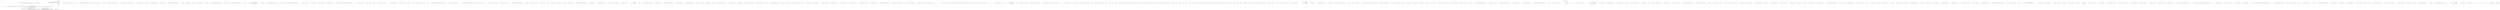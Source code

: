digraph  {
m1_0 [cluster="CommandLine.Core.InstanceChooser.Choose(System.Collections.Generic.IEnumerable<System.Type>, System.Collections.Generic.IEnumerable<string>, System.StringComparer, System.Globalization.CultureInfo)", file="InstanceChooser.cs", label="Entry CommandLine.Core.InstanceChooser.Choose(System.Collections.Generic.IEnumerable<System.Type>, System.Collections.Generic.IEnumerable<string>, System.StringComparer, System.Globalization.CultureInfo)", span="14-14"];
m1_1 [cluster="CommandLine.Core.InstanceChooser.Choose(System.Collections.Generic.IEnumerable<System.Type>, System.Collections.Generic.IEnumerable<string>, System.StringComparer, System.Globalization.CultureInfo)", file="InstanceChooser.cs", label="return Choose(\r\n                (args, optionSpecs) =>\r\n                    {\r\n                        var tokens = Tokenizer.Tokenize(args, name => NameLookup.Contains(name, optionSpecs, nameComparer));\r\n                        var explodedTokens = Tokenizer.ExplodeOptionList(tokens, name => NameLookup.HavingSeparator(name, optionSpecs, nameComparer));\r\n                        return explodedTokens;\r\n                    },\r\n                types,\r\n                arguments,\r\n                nameComparer,\r\n                parsingCulture);", span="20-30"];
m1_2 [cluster="CommandLine.Core.InstanceChooser.Choose(System.Collections.Generic.IEnumerable<System.Type>, System.Collections.Generic.IEnumerable<string>, System.StringComparer, System.Globalization.CultureInfo)", file="InstanceChooser.cs", label="Exit CommandLine.Core.InstanceChooser.Choose(System.Collections.Generic.IEnumerable<System.Type>, System.Collections.Generic.IEnumerable<string>, System.StringComparer, System.Globalization.CultureInfo)", span="14-14"];
m1_4 [cluster="lambda expression", file="InstanceChooser.cs", label="Entry lambda expression", span="21-26"];
m1_3 [cluster="CommandLine.Core.InstanceChooser.Choose(System.Func<System.Collections.Generic.IEnumerable<string>, System.Collections.Generic.IEnumerable<CommandLine.Core.OptionSpecification>, RailwaySharp.ErrorHandling.Result<System.Collections.Generic.IEnumerable<CommandLine.Core.Token>, CommandLine.Error>>, System.Collections.Generic.IEnumerable<System.Type>, System.Collections.Generic.IEnumerable<string>, System.StringComparer, System.Globalization.CultureInfo)", file="InstanceChooser.cs", label="Entry CommandLine.Core.InstanceChooser.Choose(System.Func<System.Collections.Generic.IEnumerable<string>, System.Collections.Generic.IEnumerable<CommandLine.Core.OptionSpecification>, RailwaySharp.ErrorHandling.Result<System.Collections.Generic.IEnumerable<CommandLine.Core.Token>, CommandLine.Error>>, System.Collections.Generic.IEnumerable<System.Type>, System.Collections.Generic.IEnumerable<string>, System.StringComparer, System.Globalization.CultureInfo)", span="33-33"];
m1_5 [cluster="lambda expression", file="InstanceChooser.cs", label="var tokens = Tokenizer.Tokenize(args, name => NameLookup.Contains(name, optionSpecs, nameComparer))", span="23-23"];
m1_6 [cluster="lambda expression", file="InstanceChooser.cs", label="var explodedTokens = Tokenizer.ExplodeOptionList(tokens, name => NameLookup.HavingSeparator(name, optionSpecs, nameComparer))", span="24-24"];
m1_66 [cluster="CommandLine.Tests.Unit.ParserTests.Parse_options_with_double_dash()", file="InstanceChooser.cs", label="Exit CommandLine.Tests.Unit.ParserTests.Parse_options_with_double_dash()", span="112-112"];
m1_8 [cluster="lambda expression", file="InstanceChooser.cs", label="Exit lambda expression", span="21-26"];
m1_28 [cluster="CommandLine.Tests.Unit.ParserTests.When_HelpWriter_is_set_help_screen_is_generated_in_verbs_scenario_using_generic_overload()", file="InstanceChooser.cs", label="Entry CommandLine.Tests.Unit.ParserTests.When_HelpWriter_is_set_help_screen_is_generated_in_verbs_scenario_using_generic_overload()", span="48-48"];
m1_77 [cluster="CommandLine.Tests.Unit.ParserTests.Parse_options_with_double_dash_in_verbs_scenario()", file="InstanceChooser.cs", label="Exit CommandLine.Tests.Unit.ParserTests.Parse_options_with_double_dash_in_verbs_scenario()", span="135-135"];
m1_78 [cluster="CommandLine.Tests.Fakes.Add_Verb.Add_Verb()", file="InstanceChooser.cs", label="Entry CommandLine.Tests.Fakes.Add_Verb.Add_Verb()", span="7-7"];
m1_147 [cluster="CommandLine.Tests.Unit.ParserTests.Explicit_help_request_with_immutable_instance_generates_help_screen()", file="InstanceChooser.cs", label="Entry CommandLine.Tests.Unit.ParserTests.Explicit_help_request_with_immutable_instance_generates_help_screen()", span="281-281"];
m1_148 [cluster="CommandLine.Tests.Unit.ParserTests.Explicit_help_request_with_immutable_instance_generates_help_screen()", file="InstanceChooser.cs", label="var help = new StringWriter()", span="284-284"];
m1_149 [cluster="CommandLine.Tests.Unit.ParserTests.Explicit_help_request_with_immutable_instance_generates_help_screen()", file="InstanceChooser.cs", label="var sut = new Parser(config => config.HelpWriter = help)", span="285-285"];
m1_151 [cluster="CommandLine.Tests.Unit.ParserTests.Explicit_help_request_with_immutable_instance_generates_help_screen()", file="InstanceChooser.cs", label="var result = help.ToString()", span="289-289"];
m1_150 [cluster="CommandLine.Tests.Unit.ParserTests.Explicit_help_request_with_immutable_instance_generates_help_screen()", file="InstanceChooser.cs", label="sut.ParseArguments<Immutable_Simple_Options>(new[] { ''--help'' })", span="288-288"];
m1_152 [cluster="CommandLine.Tests.Unit.ParserTests.Explicit_help_request_with_immutable_instance_generates_help_screen()", file="InstanceChooser.cs", label="result.Length.Should().BeGreaterThan(0)", span="292-292"];
m1_153 [cluster="CommandLine.Tests.Unit.ParserTests.Explicit_help_request_with_immutable_instance_generates_help_screen()", file="InstanceChooser.cs", label="Exit CommandLine.Tests.Unit.ParserTests.Explicit_help_request_with_immutable_instance_generates_help_screen()", span="281-281"];
m1_46 [cluster="CommandLine.Parser.Parser()", file="InstanceChooser.cs", label="Entry CommandLine.Parser.Parser()", span="26-26"];
m1_26 [cluster="lambda expression", file="InstanceChooser.cs", label="with.HelpWriter = writer", span="36-36"];
m1_60 [cluster="lambda expression", file="InstanceChooser.cs", label="Exit lambda expression", span="73-73"];
m1_108 [cluster="CommandLine.Tests.Unit.ParserTests.Parse_repeated_options_with_default_parser_in_verbs_scenario()", file="InstanceChooser.cs", label="Entry CommandLine.Tests.Unit.ParserTests.Parse_repeated_options_with_default_parser_in_verbs_scenario()", span="207-207"];
m1_109 [cluster="CommandLine.Tests.Unit.ParserTests.Parse_repeated_options_with_default_parser_in_verbs_scenario()", file="InstanceChooser.cs", label="var sut = Parser.Default", span="210-210"];
m1_110 [cluster="CommandLine.Tests.Unit.ParserTests.Parse_repeated_options_with_default_parser_in_verbs_scenario()", file="InstanceChooser.cs", label="var result = sut.ParseArguments(\r\n                new[] { ''clone'', ''-q'', ''-q'', ''http://gsscoder.github.com/'', ''http://yes-to-nooo.github.com/'' },\r\n                typeof(Add_Verb), typeof(Commit_Verb), typeof(Clone_Verb))", span="213-215"];
m1_111 [cluster="CommandLine.Tests.Unit.ParserTests.Parse_repeated_options_with_default_parser_in_verbs_scenario()", file="InstanceChooser.cs", label="Assert.IsType<NotParsed<object>>(result)", span="218-218"];
m1_112 [cluster="CommandLine.Tests.Unit.ParserTests.Parse_repeated_options_with_default_parser_in_verbs_scenario()", file="InstanceChooser.cs", label="Exit CommandLine.Tests.Unit.ParserTests.Parse_repeated_options_with_default_parser_in_verbs_scenario()", span="207-207"];
m1_299 [cluster="CommandLine.Tests.Unit.ParserTests.When_IgnoreUnknownArguments_is_set_valid_unknown_arguments_avoid_a_failure_parsing(string[], CommandLine.Tests.Fakes.Simple_Options)", file="InstanceChooser.cs", label="Entry CommandLine.Tests.Unit.ParserTests.When_IgnoreUnknownArguments_is_set_valid_unknown_arguments_avoid_a_failure_parsing(string[], CommandLine.Tests.Fakes.Simple_Options)", span="478-478"];
m1_300 [cluster="CommandLine.Tests.Unit.ParserTests.When_IgnoreUnknownArguments_is_set_valid_unknown_arguments_avoid_a_failure_parsing(string[], CommandLine.Tests.Fakes.Simple_Options)", file="InstanceChooser.cs", label="var sut = new Parser(config => config.IgnoreUnknownArguments = true)", span="483-483"];
m1_301 [cluster="CommandLine.Tests.Unit.ParserTests.When_IgnoreUnknownArguments_is_set_valid_unknown_arguments_avoid_a_failure_parsing(string[], CommandLine.Tests.Fakes.Simple_Options)", file="InstanceChooser.cs", label="var result = sut.ParseArguments<Simple_Options>(arguments)", span="486-486"];
m1_303 [cluster="CommandLine.Tests.Unit.ParserTests.When_IgnoreUnknownArguments_is_set_valid_unknown_arguments_avoid_a_failure_parsing(string[], CommandLine.Tests.Fakes.Simple_Options)", file="InstanceChooser.cs", label="result.WithParsed(opts => opts.ShouldBeEquivalentTo(expected))", span="490-490"];
m1_302 [cluster="CommandLine.Tests.Unit.ParserTests.When_IgnoreUnknownArguments_is_set_valid_unknown_arguments_avoid_a_failure_parsing(string[], CommandLine.Tests.Fakes.Simple_Options)", file="InstanceChooser.cs", label="result.Tag.ShouldBeEquivalentTo(ParserResultType.Parsed)", span="489-489"];
m1_304 [cluster="CommandLine.Tests.Unit.ParserTests.When_IgnoreUnknownArguments_is_set_valid_unknown_arguments_avoid_a_failure_parsing(string[], CommandLine.Tests.Fakes.Simple_Options)", file="InstanceChooser.cs", label="Exit CommandLine.Tests.Unit.ParserTests.When_IgnoreUnknownArguments_is_set_valid_unknown_arguments_avoid_a_failure_parsing(string[], CommandLine.Tests.Fakes.Simple_Options)", span="478-478"];
m1_49 [cluster="CommandLine.Tests.Unit.ParserTests.Parse_options_with_short_name(string, string[])", file="InstanceChooser.cs", label="var expectedOptions = new Options_With_Switches { OutputFile = outputFile }", span="86-86"];
m1_44 [cluster="CommandLine.Tests.Unit.ParserTests.Parse_options()", file="InstanceChooser.cs", label="Exit CommandLine.Tests.Unit.ParserTests.Parse_options()", span="64-64"];
m1_36 [cluster="lambda expression", file="InstanceChooser.cs", label="Entry lambda expression", span="52-52"];
m1_42 [cluster="CommandLine.Tests.Unit.ParserTests.Parse_options()", color=green, community=0, file="InstanceChooser.cs", label="0: var result = sut.ParseArguments<Simple_Options>(new[] { ''--stringvalue=strvalue'', ''-i1'', ''2'', ''3'' })", span="71-71"];
m1_43 [cluster="CommandLine.Tests.Unit.ParserTests.Parse_options()", file="InstanceChooser.cs", label="((Parsed<Simple_Options>)result).Value.ShouldBeEquivalentTo(expectedOptions)", span="74-74"];
m1_71 [cluster="lambda expression", file="InstanceChooser.cs", label="nameComparer.Equals(v.Item1.Name, verb)", span="87-87"];
m1_72 [cluster="lambda expression", file="InstanceChooser.cs", label="Exit lambda expression", span="87-87"];
m1_73 [cluster="lambda expression", file="InstanceChooser.cs", label="Entry lambda expression", span="90-90"];
m1_76 [cluster="HelpVerbRequestedError.cstr", file="InstanceChooser.cs", label="Entry HelpVerbRequestedError.cstr", span=""];
m1_74 [cluster="lambda expression", file="InstanceChooser.cs", label="new HelpVerbRequestedError(v.Item1.Name, v.Item2, true)", span="90-90"];
m1_75 [cluster="lambda expression", file="InstanceChooser.cs", label="Exit lambda expression", span="90-90"];
m1_7 [cluster="lambda expression", file="InstanceChooser.cs", label="return explodedTokens;", span="25-25"];
m1_129 [cluster="CommandLine.Tests.Fakes.Immutable_Simple_Options.Immutable_Simple_Options(string, System.Collections.Generic.IEnumerable<int>, bool, long)", file="InstanceChooser.cs", label="Entry CommandLine.Tests.Fakes.Immutable_Simple_Options.Immutable_Simple_Options(string, System.Collections.Generic.IEnumerable<int>, bool, long)", span="13-13"];
m1_34 [cluster="CommandLine.Tests.Unit.ParserTests.When_HelpWriter_is_set_help_screen_is_generated_in_verbs_scenario_using_generic_overload()", file="InstanceChooser.cs", label="Exit CommandLine.Tests.Unit.ParserTests.When_HelpWriter_is_set_help_screen_is_generated_in_verbs_scenario_using_generic_overload()", span="48-48"];
m1_64 [cluster="CommandLine.Tests.Unit.ParserTests.Parse_options_with_double_dash()", file="InstanceChooser.cs", label="var result =\r\n                sut.ParseArguments<Simple_Options_With_Values>(\r\n                    new[] { ''--stringvalue'', ''astring'', ''--'', ''20'', ''--aaa'', ''-b'', ''--ccc'', ''30'' })", span="125-127"];
m1_65 [cluster="CommandLine.Tests.Unit.ParserTests.Parse_options_with_double_dash()", file="InstanceChooser.cs", label="((Parsed<Simple_Options_With_Values>)result).Value.ShouldBeEquivalentTo(expectedOptions)", span="130-130"];
m1_10 [cluster="CommandLine.Core.Tokenizer.ExplodeOptionList(RailwaySharp.ErrorHandling.Result<System.Collections.Generic.IEnumerable<CommandLine.Core.Token>, CommandLine.Error>, System.Func<string, CSharpx.Maybe<char>>)", file="InstanceChooser.cs", label="Entry CommandLine.Core.Tokenizer.ExplodeOptionList(RailwaySharp.ErrorHandling.Result<System.Collections.Generic.IEnumerable<CommandLine.Core.Token>, CommandLine.Error>, System.Func<string, CSharpx.Maybe<char>>)", span="46-46"];
m1_9 [cluster="CommandLine.Parser.ParseArguments<T>(System.Collections.Generic.IEnumerable<string>)", file="InstanceChooser.cs", label="Entry CommandLine.Parser.ParseArguments<T>(System.Collections.Generic.IEnumerable<string>)", span="85-85"];
m1_57 [cluster="CommandLine.Tests.Unit.ParserTests.Parse_repeated_options_with_default_parser()", file="InstanceChooser.cs", label="var result = sut.ParseArguments<Options_With_Switches>(new[] { ''-i'', ''-i'', ''-o'', ''file'' })", span="104-104"];
m1_228 [cluster="CommandLine.Tests.Unit.ParserTests.Explicit_version_request_generates_version_info_screen_in_verbs_scenario(string)", file="InstanceChooser.cs", label="Entry CommandLine.Tests.Unit.ParserTests.Explicit_version_request_generates_version_info_screen_in_verbs_scenario(string)", span="383-383"];
m1_229 [cluster="CommandLine.Tests.Unit.ParserTests.Explicit_version_request_generates_version_info_screen_in_verbs_scenario(string)", file="InstanceChooser.cs", label="var help = new StringWriter()", span="386-386"];
m1_231 [cluster="CommandLine.Tests.Unit.ParserTests.Explicit_version_request_generates_version_info_screen_in_verbs_scenario(string)", file="InstanceChooser.cs", label="sut.ParseArguments<Add_Verb, Commit_Verb, Clone_Verb>(new[] { command })", span="390-390"];
m1_230 [cluster="CommandLine.Tests.Unit.ParserTests.Explicit_version_request_generates_version_info_screen_in_verbs_scenario(string)", file="InstanceChooser.cs", label="var sut = new Parser(config => config.HelpWriter = help)", span="387-387"];
m1_232 [cluster="CommandLine.Tests.Unit.ParserTests.Explicit_version_request_generates_version_info_screen_in_verbs_scenario(string)", file="InstanceChooser.cs", label="var result = help.ToString()", span="391-391"];
m1_233 [cluster="CommandLine.Tests.Unit.ParserTests.Explicit_version_request_generates_version_info_screen_in_verbs_scenario(string)", file="InstanceChooser.cs", label="result.Length.Should().BeGreaterThan(0)", span="394-394"];
m1_234 [cluster="CommandLine.Tests.Unit.ParserTests.Explicit_version_request_generates_version_info_screen_in_verbs_scenario(string)", file="InstanceChooser.cs", label="var lines = result.ToNotEmptyLines().TrimStringArray()", span="395-395"];
m1_235 [cluster="CommandLine.Tests.Unit.ParserTests.Explicit_version_request_generates_version_info_screen_in_verbs_scenario(string)", file="InstanceChooser.cs", label="lines.Should().HaveCount(x => x == 1)", span="396-396"];
m1_236 [cluster="CommandLine.Tests.Unit.ParserTests.Explicit_version_request_generates_version_info_screen_in_verbs_scenario(string)", file="InstanceChooser.cs", label="lines[0].Should().StartWithEquivalent(''CommandLine'')", span="397-397"];
m1_237 [cluster="CommandLine.Tests.Unit.ParserTests.Explicit_version_request_generates_version_info_screen_in_verbs_scenario(string)", file="InstanceChooser.cs", label="Exit CommandLine.Tests.Unit.ParserTests.Explicit_version_request_generates_version_info_screen_in_verbs_scenario(string)", span="383-383"];
m1_30 [cluster="CommandLine.Tests.Unit.ParserTests.When_HelpWriter_is_set_help_screen_is_generated_in_verbs_scenario_using_generic_overload()", file="InstanceChooser.cs", label="var sut = new Parser(with => with.HelpWriter = writer)", span="52-52"];
m1_137 [cluster="CommandLine.HelpRequestedError.HelpRequestedError()", file="InstanceChooser.cs", label="Entry CommandLine.HelpRequestedError.HelpRequestedError()", span="393-393"];
m1_47 [cluster="Unk.Select", file="InstanceChooser.cs", label="Entry Unk.Select", span=""];
m1_97 [cluster="CommandLine.Tests.Unit.ParserTests.Parse_options_with_short_name_in_verbs_scenario(string, string[])", file="InstanceChooser.cs", label="Entry CommandLine.Tests.Unit.ParserTests.Parse_options_with_short_name_in_verbs_scenario(string, string[])", span="189-189"];
m1_98 [cluster="CommandLine.Tests.Unit.ParserTests.Parse_options_with_short_name_in_verbs_scenario(string, string[])", file="InstanceChooser.cs", label="var expectedOptions = new Commit_Verb() { Message = message }", span="192-192"];
m1_100 [cluster="CommandLine.Tests.Unit.ParserTests.Parse_options_with_short_name_in_verbs_scenario(string, string[])", file="InstanceChooser.cs", label="var result = sut.ParseArguments(\r\n                args,\r\n                typeof(Add_Verb), typeof(Commit_Verb), typeof(Clone_Verb))", span="196-198"];
m1_99 [cluster="CommandLine.Tests.Unit.ParserTests.Parse_options_with_short_name_in_verbs_scenario(string, string[])", file="InstanceChooser.cs", label="var sut = new Parser()", span="193-193"];
m1_102 [cluster="CommandLine.Tests.Unit.ParserTests.Parse_options_with_short_name_in_verbs_scenario(string, string[])", file="InstanceChooser.cs", label="((Parsed<object>)result).Value.ShouldBeEquivalentTo(expectedOptions, o => o.RespectingRuntimeTypes())", span="202-202"];
m1_101 [cluster="CommandLine.Tests.Unit.ParserTests.Parse_options_with_short_name_in_verbs_scenario(string, string[])", file="InstanceChooser.cs", label="Assert.IsType<Commit_Verb>(((Parsed<object>)result).Value)", span="201-201"];
m1_103 [cluster="CommandLine.Tests.Unit.ParserTests.Parse_options_with_short_name_in_verbs_scenario(string, string[])", file="InstanceChooser.cs", label="Exit CommandLine.Tests.Unit.ParserTests.Parse_options_with_short_name_in_verbs_scenario(string, string[])", span="189-189"];
m1_35 [cluster="CommandLine.VersionRequestedError.VersionRequestedError()", file="InstanceChooser.cs", label="Entry CommandLine.VersionRequestedError.VersionRequestedError()", span="432-432"];
m1_18 [cluster="CommandLine.Tests.Unit.ParserTests.When_HelpWriter_is_set_help_screen_is_generated_in_verbs_scenario()", file="InstanceChooser.cs", label="sut.ParseArguments(new string[] { }, typeof(Add_Verb), typeof(Commit_Verb), typeof(Clone_Verb))", span="39-39"];
m1_55 [cluster="lambda expression", file="InstanceChooser.cs", label="Exit lambda expression", span="72-73"];
m1_56 [cluster="Unk.Single", file="InstanceChooser.cs", label="Entry Unk.Single", span=""];
m1_58 [cluster="lambda expression", file="InstanceChooser.cs", label="Entry lambda expression", span="73-73"];
m1_59 [cluster="lambda expression", file="InstanceChooser.cs", label="nameComparer.Equals(v.Item1.Name, arguments.First())", span="73-73"];
m1_154 [cluster="Unk.BeGreaterThan", file="InstanceChooser.cs", label="Entry Unk.BeGreaterThan", span=""];
m1_40 [cluster="CommandLine.Tests.Unit.ParserTests.Parse_options()", file="InstanceChooser.cs", label="var expectedOptions = new Simple_Options { StringValue = ''strvalue'', IntSequence = new[] { 1, 2, 3 } }", span="67-67"];
m1_48 [cluster="CommandLine.BadVerbSelectedError.BadVerbSelectedError(string)", file="InstanceChooser.cs", label="Entry CommandLine.BadVerbSelectedError.BadVerbSelectedError(string)", span="357-357"];
m1_51 [cluster="lambda expression", file="InstanceChooser.cs", label="nameComparer.Equals(a.Item1.Name, arguments.First())", span="69-69"];
m1_50 [cluster="lambda expression", file="InstanceChooser.cs", label="Entry lambda expression", span="69-69"];
m1_52 [cluster="lambda expression", file="InstanceChooser.cs", label="Exit lambda expression", span="69-69"];
m1_53 [cluster="lambda expression", file="InstanceChooser.cs", label="Entry lambda expression", span="72-73"];
m1_67 [cluster="CommandLine.Tests.Fakes.Simple_Options_With_Values.Simple_Options_With_Values()", file="InstanceChooser.cs", label="Entry CommandLine.Tests.Fakes.Simple_Options_With_Values.Simple_Options_With_Values()", span="6-6"];
m1_41 [cluster="CommandLine.Tests.Unit.ParserTests.Parse_options()", file="InstanceChooser.cs", label="var sut = new Parser()", span="68-68"];
m1_211 [cluster="CommandLine.Tests.Unit.ParserTests.Double_dash_help_dispalys_verbs_index_in_verbs_scenario()", file="InstanceChooser.cs", label="Entry CommandLine.Tests.Unit.ParserTests.Double_dash_help_dispalys_verbs_index_in_verbs_scenario()", span="358-358"];
m1_212 [cluster="CommandLine.Tests.Unit.ParserTests.Double_dash_help_dispalys_verbs_index_in_verbs_scenario()", file="InstanceChooser.cs", label="var help = new StringWriter()", span="361-361"];
m1_213 [cluster="CommandLine.Tests.Unit.ParserTests.Double_dash_help_dispalys_verbs_index_in_verbs_scenario()", file="InstanceChooser.cs", label="var sut = new Parser(config => config.HelpWriter = help)", span="362-362"];
m1_215 [cluster="CommandLine.Tests.Unit.ParserTests.Double_dash_help_dispalys_verbs_index_in_verbs_scenario()", file="InstanceChooser.cs", label="var result = help.ToString()", span="366-366"];
m1_214 [cluster="CommandLine.Tests.Unit.ParserTests.Double_dash_help_dispalys_verbs_index_in_verbs_scenario()", file="InstanceChooser.cs", label="sut.ParseArguments<Add_Verb, Commit_Verb, Clone_Verb>(new[] { ''--help'' })", span="365-365"];
m1_216 [cluster="CommandLine.Tests.Unit.ParserTests.Double_dash_help_dispalys_verbs_index_in_verbs_scenario()", file="InstanceChooser.cs", label="var lines = result.ToNotEmptyLines().TrimStringArray()", span="369-369"];
m1_217 [cluster="CommandLine.Tests.Unit.ParserTests.Double_dash_help_dispalys_verbs_index_in_verbs_scenario()", file="InstanceChooser.cs", label="lines[0].Should().StartWithEquivalent(''CommandLine'')", span="370-370"];
m1_218 [cluster="CommandLine.Tests.Unit.ParserTests.Double_dash_help_dispalys_verbs_index_in_verbs_scenario()", file="InstanceChooser.cs", label="lines[1].ShouldBeEquivalentTo(''Copyright (c) 2005 - 2015 Giacomo Stelluti Scala'')", span="371-371"];
m1_219 [cluster="CommandLine.Tests.Unit.ParserTests.Double_dash_help_dispalys_verbs_index_in_verbs_scenario()", file="InstanceChooser.cs", label="lines[2].ShouldBeEquivalentTo(''add        Add file contents to the index.'')", span="372-372"];
m1_220 [cluster="CommandLine.Tests.Unit.ParserTests.Double_dash_help_dispalys_verbs_index_in_verbs_scenario()", file="InstanceChooser.cs", label="lines[3].ShouldBeEquivalentTo(''commit     Record changes to the repository.'')", span="373-373"];
m1_221 [cluster="CommandLine.Tests.Unit.ParserTests.Double_dash_help_dispalys_verbs_index_in_verbs_scenario()", file="InstanceChooser.cs", label="lines[4].ShouldBeEquivalentTo(''clone      Clone a repository into a new directory.'')", span="374-374"];
m1_222 [cluster="CommandLine.Tests.Unit.ParserTests.Double_dash_help_dispalys_verbs_index_in_verbs_scenario()", file="InstanceChooser.cs", label="lines[5].ShouldBeEquivalentTo(''help       Display more information on a specific command.'')", span="375-375"];
m1_223 [cluster="CommandLine.Tests.Unit.ParserTests.Double_dash_help_dispalys_verbs_index_in_verbs_scenario()", file="InstanceChooser.cs", label="lines[6].ShouldBeEquivalentTo(''version    Display version information.'')", span="376-376"];
m1_224 [cluster="CommandLine.Tests.Unit.ParserTests.Double_dash_help_dispalys_verbs_index_in_verbs_scenario()", file="InstanceChooser.cs", label="Exit CommandLine.Tests.Unit.ParserTests.Double_dash_help_dispalys_verbs_index_in_verbs_scenario()", span="358-358"];
m1_15 [cluster="CommandLine.Tests.Unit.ParserTests.When_HelpWriter_is_set_help_screen_is_generated_in_verbs_scenario()", file="InstanceChooser.cs", label="Entry CommandLine.Tests.Unit.ParserTests.When_HelpWriter_is_set_help_screen_is_generated_in_verbs_scenario()", span="32-32"];
m1_13 [cluster="lambda expression", file="InstanceChooser.cs", label="Exit lambda expression", span="23-23"];
m1_12 [cluster="lambda expression", file="InstanceChooser.cs", label="NameLookup.Contains(name, optionSpecs, nameComparer)", span="23-23"];
m1_14 [cluster="CommandLine.Core.NameLookup.Contains(string, System.Collections.Generic.IEnumerable<CommandLine.Core.OptionSpecification>, System.StringComparer)", file="InstanceChooser.cs", label="Entry CommandLine.Core.NameLookup.Contains(string, System.Collections.Generic.IEnumerable<CommandLine.Core.OptionSpecification>, System.StringComparer)", span="11-11"];
m1_25 [cluster="CommandLine.Core.InstanceChooser.Choose(System.Func<System.Collections.Generic.IEnumerable<string>, System.Collections.Generic.IEnumerable<CommandLine.Core.OptionSpecification>, RailwaySharp.ErrorHandling.Result<System.Collections.Generic.IEnumerable<CommandLine.Core.Token>, CommandLine.Error>>, System.Collections.Generic.IEnumerable<System.Type>, System.Collections.Generic.IEnumerable<string>, System.StringComparer, System.Globalization.CultureInfo)", file="InstanceChooser.cs", label="Exit CommandLine.Core.InstanceChooser.Choose(System.Func<System.Collections.Generic.IEnumerable<string>, System.Collections.Generic.IEnumerable<CommandLine.Core.OptionSpecification>, RailwaySharp.ErrorHandling.Result<System.Collections.Generic.IEnumerable<CommandLine.Core.Token>, CommandLine.Error>>, System.Collections.Generic.IEnumerable<System.Type>, System.Collections.Generic.IEnumerable<string>, System.StringComparer, System.Globalization.CultureInfo)", span="33-33"];
m1_27 [cluster="CommandLine.NoVerbSelectedError.NoVerbSelectedError()", file="InstanceChooser.cs", label="Entry CommandLine.NoVerbSelectedError.NoVerbSelectedError()", span="421-421"];
m1_37 [cluster="lambda expression", file="InstanceChooser.cs", label="Entry lambda expression", span="47-49"];
m1_38 [cluster="lambda expression", file="InstanceChooser.cs", label="nameComparer.Equals(command, firstArg) ||\r\n                    nameComparer.Equals(string.Concat(''--'', command), firstArg)", span="48-49"];
m1_69 [cluster="Unk.Return", file="InstanceChooser.cs", label="Entry Unk.Return", span=""];
m1_68 [cluster="CommandLine.HelpVerbRequestedError.HelpVerbRequestedError(string, System.Type, bool)", file="InstanceChooser.cs", label="Entry CommandLine.HelpVerbRequestedError.HelpVerbRequestedError(string, System.Type, bool)", span="383-383"];
m1_70 [cluster="lambda expression", file="InstanceChooser.cs", label="Entry lambda expression", span="87-87"];
m1_80 [cluster="lambda expression", file="InstanceChooser.cs", label="System.StringComparer", span=""];
m1_82 [cluster="lambda expression", file="InstanceChooser.cs", label="System.StringComparer", span=""];
m1_79 [cluster="CommandLine.NotParsed<T>.NotParsed(System.Type, System.Collections.Generic.IEnumerable<System.Type>, System.Collections.Generic.IEnumerable<CommandLine.Error>)", file="InstanceChooser.cs", label="Entry CommandLine.NotParsed<T>.NotParsed(System.Type, System.Collections.Generic.IEnumerable<System.Type>, System.Collections.Generic.IEnumerable<CommandLine.Error>)", span="152-152"];
m1_81 [cluster="lambda expression", file="InstanceChooser.cs", label="System.Collections.Generic.IEnumerable<CommandLine.Core.OptionSpecification>", span=""];
m1_83 [cluster="lambda expression", file="InstanceChooser.cs", label=firstArg, span=""];
m1_84 [cluster="lambda expression", file="InstanceChooser.cs", label="System.Collections.Generic.IEnumerable<string>", span=""];
m1_94 [cluster="lambda expression", file="InstanceChooser.cs", label="Entry lambda expression", span="180-180"];
m1_95 [cluster="lambda expression", file="InstanceChooser.cs", label="o.RespectingRuntimeTypes()", span="180-180"];
m1_96 [cluster="lambda expression", file="InstanceChooser.cs", label="Exit lambda expression", span="180-180"];
m1_105 [cluster="lambda expression", file="InstanceChooser.cs", label="Entry lambda expression", span="202-202"];
m1_106 [cluster="lambda expression", file="InstanceChooser.cs", label="o.RespectingRuntimeTypes()", span="202-202"];
m1_107 [cluster="lambda expression", file="InstanceChooser.cs", label="Exit lambda expression", span="202-202"];
m1_120 [cluster="lambda expression", file="InstanceChooser.cs", label="Entry lambda expression", span="245-245"];
m1_121 [cluster="lambda expression", file="InstanceChooser.cs", label="o.RespectingRuntimeTypes()", span="245-245"];
m1_122 [cluster="lambda expression", file="InstanceChooser.cs", label="Exit lambda expression", span="245-245"];
m1_144 [cluster="lambda expression", file="InstanceChooser.cs", label="e.Equals(expectedError)", span="276-276"];
m1_140 [cluster="lambda expression", file="InstanceChooser.cs", label="Entry lambda expression", span="275-275"];
m1_143 [cluster="lambda expression", file="InstanceChooser.cs", label="Entry lambda expression", span="276-276"];
m1_141 [cluster="lambda expression", file="InstanceChooser.cs", label="x == 1", span="275-275"];
m1_142 [cluster="lambda expression", file="InstanceChooser.cs", label="Exit lambda expression", span="275-275"];
m1_145 [cluster="lambda expression", file="InstanceChooser.cs", label="Exit lambda expression", span="276-276"];
m1_156 [cluster="lambda expression", file="InstanceChooser.cs", label="config.HelpWriter = help", span="285-285"];
m1_155 [cluster="lambda expression", file="InstanceChooser.cs", label="Entry lambda expression", span="285-285"];
m1_157 [cluster="lambda expression", file="InstanceChooser.cs", label="Exit lambda expression", span="285-285"];
m1_170 [cluster="lambda expression", file="InstanceChooser.cs", label="e.Equals(expectedError)", span="308-308"];
m1_166 [cluster="lambda expression", file="InstanceChooser.cs", label="Entry lambda expression", span="307-307"];
m1_169 [cluster="lambda expression", file="InstanceChooser.cs", label="Entry lambda expression", span="308-308"];
m1_167 [cluster="lambda expression", file="InstanceChooser.cs", label="x == 1", span="307-307"];
m1_168 [cluster="lambda expression", file="InstanceChooser.cs", label="Exit lambda expression", span="307-307"];
m1_171 [cluster="lambda expression", file="InstanceChooser.cs", label="Exit lambda expression", span="308-308"];
m1_186 [cluster="lambda expression", file="InstanceChooser.cs", label="config.HelpWriter = help", span="317-317"];
m1_188 [cluster="lambda expression", file="InstanceChooser.cs", label="Entry lambda expression", span="326-326"];
m1_185 [cluster="lambda expression", file="InstanceChooser.cs", label="Entry lambda expression", span="317-317"];
m1_187 [cluster="lambda expression", file="InstanceChooser.cs", label="Exit lambda expression", span="317-317"];
m1_189 [cluster="lambda expression", file="InstanceChooser.cs", label="x == 1", span="326-326"];
m1_190 [cluster="lambda expression", file="InstanceChooser.cs", label="Exit lambda expression", span="326-326"];
m1_209 [cluster="lambda expression", file="InstanceChooser.cs", label="config.HelpWriter = help", span="336-336"];
m1_208 [cluster="lambda expression", file="InstanceChooser.cs", label="Entry lambda expression", span="336-336"];
m1_210 [cluster="lambda expression", file="InstanceChooser.cs", label="Exit lambda expression", span="336-336"];
m1_226 [cluster="lambda expression", file="InstanceChooser.cs", label="config.HelpWriter = help", span="362-362"];
m1_225 [cluster="lambda expression", file="InstanceChooser.cs", label="Entry lambda expression", span="362-362"];
m1_227 [cluster="lambda expression", file="InstanceChooser.cs", label="Exit lambda expression", span="362-362"];
m1_239 [cluster="lambda expression", file="InstanceChooser.cs", label="config.HelpWriter = help", span="387-387"];
m1_241 [cluster="lambda expression", file="InstanceChooser.cs", label="Entry lambda expression", span="396-396"];
m1_238 [cluster="lambda expression", file="InstanceChooser.cs", label="Entry lambda expression", span="387-387"];
m1_240 [cluster="lambda expression", file="InstanceChooser.cs", label="Exit lambda expression", span="387-387"];
m1_242 [cluster="lambda expression", file="InstanceChooser.cs", label="x == 1", span="396-396"];
m1_243 [cluster="lambda expression", file="InstanceChooser.cs", label="Exit lambda expression", span="396-396"];
m1_262 [cluster="lambda expression", file="InstanceChooser.cs", label="config.HelpWriter = help", span="406-406"];
m1_261 [cluster="lambda expression", file="InstanceChooser.cs", label="Entry lambda expression", span="406-406"];
m1_263 [cluster="lambda expression", file="InstanceChooser.cs", label="Exit lambda expression", span="406-406"];
m1_272 [cluster="lambda expression", file="InstanceChooser.cs", label="config.HelpWriter = help", span="432-432"];
m1_271 [cluster="lambda expression", file="InstanceChooser.cs", label="Entry lambda expression", span="432-432"];
m1_273 [cluster="lambda expression", file="InstanceChooser.cs", label="Exit lambda expression", span="432-432"];
m1_297 [cluster="lambda expression", file="InstanceChooser.cs", label="config.HelpWriter = help", span="448-448"];
m1_296 [cluster="lambda expression", file="InstanceChooser.cs", label="Entry lambda expression", span="448-448"];
m1_298 [cluster="lambda expression", file="InstanceChooser.cs", label="Exit lambda expression", span="448-448"];
m1_310 [cluster="lambda expression", file="InstanceChooser.cs", label="opts.ShouldBeEquivalentTo(expected)", span="490-490"];
m1_307 [cluster="lambda expression", file="InstanceChooser.cs", label="config.IgnoreUnknownArguments = true", span="483-483"];
m1_309 [cluster="lambda expression", file="InstanceChooser.cs", label="Entry lambda expression", span="490-490"];
m1_306 [cluster="lambda expression", file="InstanceChooser.cs", label="Entry lambda expression", span="483-483"];
m1_308 [cluster="lambda expression", file="InstanceChooser.cs", label="Exit lambda expression", span="483-483"];
m1_311 [cluster="lambda expression", file="InstanceChooser.cs", label="Exit lambda expression", span="490-490"];
m1_322 [cluster="lambda expression", file="InstanceChooser.cs", label="opts.ShouldBeEquivalentTo(expected)", span="509-509"];
m1_319 [cluster="lambda expression", file="InstanceChooser.cs", label="config.IgnoreUnknownArguments = true", span="502-502"];
m1_321 [cluster="lambda expression", file="InstanceChooser.cs", label="Entry lambda expression", span="509-509"];
m1_318 [cluster="lambda expression", file="InstanceChooser.cs", label="Entry lambda expression", span="502-502"];
m1_320 [cluster="lambda expression", file="InstanceChooser.cs", label="Exit lambda expression", span="502-502"];
m1_323 [cluster="lambda expression", file="InstanceChooser.cs", label="Exit lambda expression", span="509-509"];
m1_61 [cluster="CommandLine.Tests.Unit.ParserTests.Parse_options_with_double_dash()", file="InstanceChooser.cs", label="Entry CommandLine.Tests.Unit.ParserTests.Parse_options_with_double_dash()", span="112-112"];
m1_62 [cluster="CommandLine.Tests.Unit.ParserTests.Parse_options_with_double_dash()", color=green, community=0, file="InstanceChooser.cs", label="0: var expectedOptions = new Simple_Options_With_Values\r\n                                  {\r\n                                      StringValue = ''astring'',\r\n                                      LongValue = 20L,\r\n                                      StringSequence = new[] { ''--aaa'', ''-b'', ''--ccc'' },\r\n                                      IntValue = 30\r\n                                  }", span="115-121"];
m1_63 [cluster="CommandLine.Tests.Unit.ParserTests.Parse_options_with_double_dash()", file="InstanceChooser.cs", label="var sut = new Parser(with => with.EnableDashDash = true)", span="122-122"];
m1_54 [cluster="CommandLine.Tests.Fakes.Options_With_Switches.Options_With_Switches()", file="InstanceChooser.cs", label="Entry CommandLine.Tests.Fakes.Options_With_Switches.Options_With_Switches()", span="4-4"];
m1_39 [cluster="CommandLine.Tests.Unit.ParserTests.Parse_options()", file="InstanceChooser.cs", label="Entry CommandLine.Tests.Unit.ParserTests.Parse_options()", span="64-64"];
m1_16 [cluster="CommandLine.Tests.Unit.ParserTests.When_HelpWriter_is_set_help_screen_is_generated_in_verbs_scenario()", file="InstanceChooser.cs", label="var writer = new StringWriter()", span="35-35"];
m1_11 [cluster="Unk.True", file="InstanceChooser.cs", label="Entry Unk.True", span=""];
m1_17 [cluster="CommandLine.Tests.Unit.ParserTests.When_HelpWriter_is_set_help_screen_is_generated_in_verbs_scenario()", file="InstanceChooser.cs", label="var sut = new Parser(with => with.HelpWriter = writer)", span="36-36"];
m1_29 [cluster="CommandLine.Tests.Unit.ParserTests.When_HelpWriter_is_set_help_screen_is_generated_in_verbs_scenario_using_generic_overload()", file="InstanceChooser.cs", label="var writer = new StringWriter()", span="51-51"];
m1_32 [cluster="CommandLine.Tests.Unit.ParserTests.When_HelpWriter_is_set_help_screen_is_generated_in_verbs_scenario_using_generic_overload()", file="InstanceChooser.cs", label="var text = writer.ToString()", span="58-58"];
m1_31 [cluster="System.Func<T, TResult>.Invoke(T)", file="InstanceChooser.cs", label="Entry System.Func<T, TResult>.Invoke(T)", span="0-0"];
m1_33 [cluster="System.Collections.Generic.IEnumerable<TSource>.SingleOrDefault<TSource>()", file="InstanceChooser.cs", label="Entry System.Collections.Generic.IEnumerable<TSource>.SingleOrDefault<TSource>()", span="0-0"];
m1_146 [cluster="Unk.Equals", file="InstanceChooser.cs", label="Entry Unk.Equals", span=""];
m1_184 [cluster="Unk.StartWithEquivalent", file="InstanceChooser.cs", label="Entry Unk.StartWithEquivalent", span=""];
m1_172 [cluster="CommandLine.Tests.Unit.ParserTests.Explicit_version_request_generates_version_info_screen()", file="InstanceChooser.cs", label="Entry CommandLine.Tests.Unit.ParserTests.Explicit_version_request_generates_version_info_screen()", span="313-313"];
m1_173 [cluster="CommandLine.Tests.Unit.ParserTests.Explicit_version_request_generates_version_info_screen()", file="InstanceChooser.cs", label="var help = new StringWriter()", span="316-316"];
m1_174 [cluster="CommandLine.Tests.Unit.ParserTests.Explicit_version_request_generates_version_info_screen()", file="InstanceChooser.cs", label="var sut = new Parser(config => config.HelpWriter = help)", span="317-317"];
m1_176 [cluster="CommandLine.Tests.Unit.ParserTests.Explicit_version_request_generates_version_info_screen()", file="InstanceChooser.cs", label="var result = help.ToString()", span="321-321"];
m1_175 [cluster="CommandLine.Tests.Unit.ParserTests.Explicit_version_request_generates_version_info_screen()", file="InstanceChooser.cs", label="sut.ParseArguments<Simple_Options>(new[] { ''--version'' })", span="320-320"];
m1_177 [cluster="CommandLine.Tests.Unit.ParserTests.Explicit_version_request_generates_version_info_screen()", file="InstanceChooser.cs", label="result.Length.Should().BeGreaterThan(0)", span="324-324"];
m1_178 [cluster="CommandLine.Tests.Unit.ParserTests.Explicit_version_request_generates_version_info_screen()", file="InstanceChooser.cs", label="var lines = result.ToNotEmptyLines().TrimStringArray()", span="325-325"];
m1_179 [cluster="CommandLine.Tests.Unit.ParserTests.Explicit_version_request_generates_version_info_screen()", file="InstanceChooser.cs", label="lines.Should().HaveCount(x => x == 1)", span="326-326"];
m1_180 [cluster="CommandLine.Tests.Unit.ParserTests.Explicit_version_request_generates_version_info_screen()", file="InstanceChooser.cs", label="lines[0].Should().StartWithEquivalent(''CommandLine'')", span="327-327"];
m1_181 [cluster="CommandLine.Tests.Unit.ParserTests.Explicit_version_request_generates_version_info_screen()", file="InstanceChooser.cs", label="Exit CommandLine.Tests.Unit.ParserTests.Explicit_version_request_generates_version_info_screen()", span="313-313"];
m1_19 [cluster="CommandLine.Core.InstanceChooser.Choose(System.Func<System.Collections.Generic.IEnumerable<string>, System.Collections.Generic.IEnumerable<CommandLine.Core.OptionSpecification>, RailwaySharp.ErrorHandling.Result<System.Collections.Generic.IEnumerable<CommandLine.Core.Token>, CommandLine.Error>>, System.Collections.Generic.IEnumerable<System.Type>, System.Collections.Generic.IEnumerable<string>, System.StringComparer, System.Globalization.CultureInfo)", file="InstanceChooser.cs", label="arguments.Empty()", span="40-40"];
m1_20 [cluster="CommandLine.Core.InstanceChooser.Choose(System.Func<System.Collections.Generic.IEnumerable<string>, System.Collections.Generic.IEnumerable<CommandLine.Core.OptionSpecification>, RailwaySharp.ErrorHandling.Result<System.Collections.Generic.IEnumerable<CommandLine.Core.Token>, CommandLine.Error>>, System.Collections.Generic.IEnumerable<System.Type>, System.Collections.Generic.IEnumerable<string>, System.StringComparer, System.Globalization.CultureInfo)", file="InstanceChooser.cs", label="return MakeNotParsed(types, new NoVerbSelectedError());", span="42-42"];
m1_21 [cluster="CommandLine.Core.InstanceChooser.Choose(System.Func<System.Collections.Generic.IEnumerable<string>, System.Collections.Generic.IEnumerable<CommandLine.Core.OptionSpecification>, RailwaySharp.ErrorHandling.Result<System.Collections.Generic.IEnumerable<CommandLine.Core.Token>, CommandLine.Error>>, System.Collections.Generic.IEnumerable<System.Type>, System.Collections.Generic.IEnumerable<string>, System.StringComparer, System.Globalization.CultureInfo)", file="InstanceChooser.cs", label="var firstArg = arguments.First()", span="45-45"];
m1_182 [cluster="string.ToNotEmptyLines()", file="InstanceChooser.cs", label="Entry string.ToNotEmptyLines()", span="10-10"];
m1_130 [cluster="CommandLine.Tests.Unit.ParserTests.Explicit_help_request_with_immutable_instance_generates_help_requested_error()", file="InstanceChooser.cs", label="Entry CommandLine.Tests.Unit.ParserTests.Explicit_help_request_with_immutable_instance_generates_help_requested_error()", span="265-265"];
m1_131 [cluster="CommandLine.Tests.Unit.ParserTests.Explicit_help_request_with_immutable_instance_generates_help_requested_error()", file="InstanceChooser.cs", label="var expectedError = new HelpRequestedError()", span="268-268"];
m1_132 [cluster="CommandLine.Tests.Unit.ParserTests.Explicit_help_request_with_immutable_instance_generates_help_requested_error()", file="InstanceChooser.cs", label="var sut = new Parser()", span="269-269"];
m1_135 [cluster="CommandLine.Tests.Unit.ParserTests.Explicit_help_request_with_immutable_instance_generates_help_requested_error()", file="InstanceChooser.cs", label="((NotParsed<Immutable_Simple_Options>)result).Errors.Should().ContainSingle(e => e.Equals(expectedError))", span="276-276"];
m1_133 [cluster="CommandLine.Tests.Unit.ParserTests.Explicit_help_request_with_immutable_instance_generates_help_requested_error()", file="InstanceChooser.cs", label="var result = sut.ParseArguments<Immutable_Simple_Options>(new[] { ''--help'' })", span="272-272"];
m1_134 [cluster="CommandLine.Tests.Unit.ParserTests.Explicit_help_request_with_immutable_instance_generates_help_requested_error()", file="InstanceChooser.cs", label="((NotParsed<Immutable_Simple_Options>)result).Errors.Should().HaveCount(x => x == 1)", span="275-275"];
m1_136 [cluster="CommandLine.Tests.Unit.ParserTests.Explicit_help_request_with_immutable_instance_generates_help_requested_error()", file="InstanceChooser.cs", label="Exit CommandLine.Tests.Unit.ParserTests.Explicit_help_request_with_immutable_instance_generates_help_requested_error()", span="265-265"];
m1_139 [cluster="Unk.ContainSingle", file="InstanceChooser.cs", label="Entry Unk.ContainSingle", span=""];
m1_113 [cluster="CommandLine.Tests.Unit.ParserTests.Parse_verbs_using_generic_overload()", file="InstanceChooser.cs", label="Entry CommandLine.Tests.Unit.ParserTests.Parse_verbs_using_generic_overload()", span="223-223"];
m1_114 [cluster="CommandLine.Tests.Unit.ParserTests.Parse_verbs_using_generic_overload()", file="InstanceChooser.cs", label="var expectedOptions = new Clone_Verb\r\n                                  {\r\n                                      Quiet = true,\r\n                                      Urls =\r\n                                          new[]\r\n                                          {\r\n                                              ''http://gsscoder.github.com/'',\r\n                                              ''http://yes-to-nooo.github.com/''\r\n                                          }\r\n                                  }", span="226-235"];
m1_115 [cluster="CommandLine.Tests.Unit.ParserTests.Parse_verbs_using_generic_overload()", file="InstanceChooser.cs", label="var sut = new Parser()", span="236-236"];
m1_118 [cluster="CommandLine.Tests.Unit.ParserTests.Parse_verbs_using_generic_overload()", file="InstanceChooser.cs", label="((Parsed<object>)result).Value.ShouldBeEquivalentTo(expectedOptions, o => o.RespectingRuntimeTypes())", span="245-245"];
m1_116 [cluster="CommandLine.Tests.Unit.ParserTests.Parse_verbs_using_generic_overload()", file="InstanceChooser.cs", label="var result =\r\n                sut.ParseArguments<Add_Verb, Commit_Verb, Clone_Verb>(\r\n                    new[] { ''clone'', ''-q'', ''http://gsscoder.github.com/'', ''http://yes-to-nooo.github.com/'' })", span="239-241"];
m1_117 [cluster="CommandLine.Tests.Unit.ParserTests.Parse_verbs_using_generic_overload()", file="InstanceChooser.cs", label="Assert.IsType<Clone_Verb>(((Parsed<object>)result).Value)", span="244-244"];
m1_119 [cluster="CommandLine.Tests.Unit.ParserTests.Parse_verbs_using_generic_overload()", file="InstanceChooser.cs", label="Exit CommandLine.Tests.Unit.ParserTests.Parse_verbs_using_generic_overload()", span="223-223"];
m1_183 [cluster="System.Collections.Generic.IEnumerable<string>.TrimStringArray()", file="InstanceChooser.cs", label="Entry System.Collections.Generic.IEnumerable<string>.TrimStringArray()", span="15-15"];
m1_85 [cluster="Unk.RespectingRuntimeTypes", file="InstanceChooser.cs", label="System.StringComparer", span=""];
m1_158 [cluster="CommandLine.Tests.Unit.ParserTests.Explicit_version_request_generates_version_requested_error()", file="InstanceChooser.cs", label="Entry CommandLine.Tests.Unit.ParserTests.Explicit_version_request_generates_version_requested_error()", span="297-297"];
m1_159 [cluster="CommandLine.Tests.Unit.ParserTests.Explicit_version_request_generates_version_requested_error()", file="InstanceChooser.cs", label="var expectedError = new VersionRequestedError()", span="300-300"];
m1_160 [cluster="CommandLine.Tests.Unit.ParserTests.Explicit_version_request_generates_version_requested_error()", file="InstanceChooser.cs", label="var sut = new Parser()", span="301-301"];
m1_163 [cluster="CommandLine.Tests.Unit.ParserTests.Explicit_version_request_generates_version_requested_error()", file="InstanceChooser.cs", label="((NotParsed<Simple_Options>)result).Errors.Should().ContainSingle(e => e.Equals(expectedError))", span="308-308"];
m1_161 [cluster="CommandLine.Tests.Unit.ParserTests.Explicit_version_request_generates_version_requested_error()", file="InstanceChooser.cs", label="var result = sut.ParseArguments<Simple_Options>(new[] { ''--version'' })", span="304-304"];
m1_162 [cluster="CommandLine.Tests.Unit.ParserTests.Explicit_version_request_generates_version_requested_error()", file="InstanceChooser.cs", label="((NotParsed<Simple_Options>)result).Errors.Should().HaveCount(x => x == 1)", span="307-307"];
m1_164 [cluster="CommandLine.Tests.Unit.ParserTests.Explicit_version_request_generates_version_requested_error()", file="InstanceChooser.cs", label="Exit CommandLine.Tests.Unit.ParserTests.Explicit_version_request_generates_version_requested_error()", span="297-297"];
m1_244 [cluster="CommandLine.Tests.Unit.ParserTests.Errors_of_type_MutuallyExclusiveSetError_are_properly_formatted()", file="InstanceChooser.cs", label="Entry CommandLine.Tests.Unit.ParserTests.Errors_of_type_MutuallyExclusiveSetError_are_properly_formatted()", span="402-402"];
m1_245 [cluster="CommandLine.Tests.Unit.ParserTests.Errors_of_type_MutuallyExclusiveSetError_are_properly_formatted()", file="InstanceChooser.cs", label="var help = new StringWriter()", span="405-405"];
m1_246 [cluster="CommandLine.Tests.Unit.ParserTests.Errors_of_type_MutuallyExclusiveSetError_are_properly_formatted()", file="InstanceChooser.cs", label="var sut = new Parser(config => config.HelpWriter = help)", span="406-406"];
m1_248 [cluster="CommandLine.Tests.Unit.ParserTests.Errors_of_type_MutuallyExclusiveSetError_are_properly_formatted()", file="InstanceChooser.cs", label="var result = help.ToString()", span="410-410"];
m1_247 [cluster="CommandLine.Tests.Unit.ParserTests.Errors_of_type_MutuallyExclusiveSetError_are_properly_formatted()", file="InstanceChooser.cs", label="sut.ParseArguments<Options_With_Two_Option_Required_Set_To_True_And_Two_Sets>(new[] { ''--weburl=value.com'', ''--ftpurl=value.org'' })", span="409-409"];
m1_249 [cluster="CommandLine.Tests.Unit.ParserTests.Errors_of_type_MutuallyExclusiveSetError_are_properly_formatted()", file="InstanceChooser.cs", label="var lines = result.ToNotEmptyLines().TrimStringArray()", span="413-413"];
m1_250 [cluster="CommandLine.Tests.Unit.ParserTests.Errors_of_type_MutuallyExclusiveSetError_are_properly_formatted()", file="InstanceChooser.cs", label="lines[0].Should().StartWithEquivalent(''CommandLine'')", span="414-414"];
m1_251 [cluster="CommandLine.Tests.Unit.ParserTests.Errors_of_type_MutuallyExclusiveSetError_are_properly_formatted()", file="InstanceChooser.cs", label="lines[1].ShouldBeEquivalentTo(''Copyright (c) 2005 - 2015 Giacomo Stelluti Scala'')", span="415-415"];
m1_252 [cluster="CommandLine.Tests.Unit.ParserTests.Errors_of_type_MutuallyExclusiveSetError_are_properly_formatted()", file="InstanceChooser.cs", label="lines[2].ShouldBeEquivalentTo(''ERROR(S):'')", span="416-416"];
m1_253 [cluster="CommandLine.Tests.Unit.ParserTests.Errors_of_type_MutuallyExclusiveSetError_are_properly_formatted()", file="InstanceChooser.cs", label="lines[3].ShouldBeEquivalentTo(''Option: 'weburl' is not compatible with: 'ftpurl'.'')", span="417-417"];
m1_254 [cluster="CommandLine.Tests.Unit.ParserTests.Errors_of_type_MutuallyExclusiveSetError_are_properly_formatted()", file="InstanceChooser.cs", label="lines[4].ShouldBeEquivalentTo(''Option: 'ftpurl' is not compatible with: 'weburl'.'')", span="418-418"];
m1_255 [cluster="CommandLine.Tests.Unit.ParserTests.Errors_of_type_MutuallyExclusiveSetError_are_properly_formatted()", file="InstanceChooser.cs", label="lines[5].ShouldBeEquivalentTo(''--weburl     Required.'')", span="419-419"];
m1_256 [cluster="CommandLine.Tests.Unit.ParserTests.Errors_of_type_MutuallyExclusiveSetError_are_properly_formatted()", file="InstanceChooser.cs", label="lines[6].ShouldBeEquivalentTo(''--ftpurl     Required.'')", span="420-420"];
m1_257 [cluster="CommandLine.Tests.Unit.ParserTests.Errors_of_type_MutuallyExclusiveSetError_are_properly_formatted()", file="InstanceChooser.cs", label="lines[7].ShouldBeEquivalentTo(''-a'')", span="421-421"];
m1_258 [cluster="CommandLine.Tests.Unit.ParserTests.Errors_of_type_MutuallyExclusiveSetError_are_properly_formatted()", file="InstanceChooser.cs", label="lines[8].ShouldBeEquivalentTo(''--help       Display this help screen.'')", span="422-422"];
m1_259 [cluster="CommandLine.Tests.Unit.ParserTests.Errors_of_type_MutuallyExclusiveSetError_are_properly_formatted()", file="InstanceChooser.cs", label="lines[9].ShouldBeEquivalentTo(''--version    Display version information.'')", span="423-423"];
m1_260 [cluster="CommandLine.Tests.Unit.ParserTests.Errors_of_type_MutuallyExclusiveSetError_are_properly_formatted()", file="InstanceChooser.cs", label="Exit CommandLine.Tests.Unit.ParserTests.Errors_of_type_MutuallyExclusiveSetError_are_properly_formatted()", span="402-402"];
m1_24 [cluster="Unk.NotBeEmpty", file="InstanceChooser.cs", label="Entry Unk.NotBeEmpty", span=""];
m1_22 [cluster="CommandLine.Parser.ParseArguments(System.Collections.Generic.IEnumerable<string>, params System.Type[])", file="InstanceChooser.cs", label="Entry CommandLine.Parser.ParseArguments(System.Collections.Generic.IEnumerable<string>, params System.Type[])", span="144-144"];
m1_23 [cluster="Unk.Should", file="InstanceChooser.cs", label="Entry Unk.Should", span=""];
m1_138 [cluster="Unk.HaveCount", file="InstanceChooser.cs", label="Entry Unk.HaveCount", span=""];
m1_45 [cluster="CommandLine.Tests.Fakes.Simple_Options.Simple_Options()", file="InstanceChooser.cs", label="Entry CommandLine.Tests.Fakes.Simple_Options.Simple_Options()", span="6-6"];
m1_191 [cluster="CommandLine.Tests.Unit.ParserTests.Implicit_help_screen_in_verb_scenario()", file="InstanceChooser.cs", label="Entry CommandLine.Tests.Unit.ParserTests.Implicit_help_screen_in_verb_scenario()", span="332-332"];
m1_192 [cluster="CommandLine.Tests.Unit.ParserTests.Implicit_help_screen_in_verb_scenario()", file="InstanceChooser.cs", label="var help = new StringWriter()", span="335-335"];
m1_193 [cluster="CommandLine.Tests.Unit.ParserTests.Implicit_help_screen_in_verb_scenario()", file="InstanceChooser.cs", label="var sut = new Parser(config => config.HelpWriter = help)", span="336-336"];
m1_195 [cluster="CommandLine.Tests.Unit.ParserTests.Implicit_help_screen_in_verb_scenario()", file="InstanceChooser.cs", label="var result = help.ToString()", span="340-340"];
m1_194 [cluster="CommandLine.Tests.Unit.ParserTests.Implicit_help_screen_in_verb_scenario()", file="InstanceChooser.cs", label="sut.ParseArguments<Add_Verb, Commit_Verb, Clone_Verb>(new string[] { })", span="339-339"];
m1_196 [cluster="CommandLine.Tests.Unit.ParserTests.Implicit_help_screen_in_verb_scenario()", file="InstanceChooser.cs", label="result.Length.Should().BeGreaterThan(0)", span="343-343"];
m1_197 [cluster="CommandLine.Tests.Unit.ParserTests.Implicit_help_screen_in_verb_scenario()", file="InstanceChooser.cs", label="var lines = result.ToNotEmptyLines().TrimStringArray()", span="344-344"];
m1_198 [cluster="CommandLine.Tests.Unit.ParserTests.Implicit_help_screen_in_verb_scenario()", file="InstanceChooser.cs", label="lines[0].Should().StartWithEquivalent(''CommandLine'')", span="345-345"];
m1_199 [cluster="CommandLine.Tests.Unit.ParserTests.Implicit_help_screen_in_verb_scenario()", file="InstanceChooser.cs", label="lines[1].ShouldBeEquivalentTo(''Copyright (c) 2005 - 2015 Giacomo Stelluti Scala'')", span="346-346"];
m1_200 [cluster="CommandLine.Tests.Unit.ParserTests.Implicit_help_screen_in_verb_scenario()", file="InstanceChooser.cs", label="lines[2].ShouldBeEquivalentTo(''ERROR(S):'')", span="347-347"];
m1_201 [cluster="CommandLine.Tests.Unit.ParserTests.Implicit_help_screen_in_verb_scenario()", file="InstanceChooser.cs", label="lines[3].ShouldBeEquivalentTo(''No verb selected.'')", span="348-348"];
m1_202 [cluster="CommandLine.Tests.Unit.ParserTests.Implicit_help_screen_in_verb_scenario()", file="InstanceChooser.cs", label="lines[4].ShouldBeEquivalentTo(''add        Add file contents to the index.'')", span="349-349"];
m1_203 [cluster="CommandLine.Tests.Unit.ParserTests.Implicit_help_screen_in_verb_scenario()", file="InstanceChooser.cs", label="lines[5].ShouldBeEquivalentTo(''commit     Record changes to the repository.'')", span="350-350"];
m1_204 [cluster="CommandLine.Tests.Unit.ParserTests.Implicit_help_screen_in_verb_scenario()", file="InstanceChooser.cs", label="lines[6].ShouldBeEquivalentTo(''clone      Clone a repository into a new directory.'')", span="351-351"];
m1_205 [cluster="CommandLine.Tests.Unit.ParserTests.Implicit_help_screen_in_verb_scenario()", file="InstanceChooser.cs", label="lines[7].ShouldBeEquivalentTo(''help       Display more information on a specific command.'')", span="352-352"];
m1_206 [cluster="CommandLine.Tests.Unit.ParserTests.Implicit_help_screen_in_verb_scenario()", file="InstanceChooser.cs", label="lines[8].ShouldBeEquivalentTo(''version    Display version information.'')", span="353-353"];
m1_207 [cluster="CommandLine.Tests.Unit.ParserTests.Implicit_help_screen_in_verb_scenario()", file="InstanceChooser.cs", label="Exit CommandLine.Tests.Unit.ParserTests.Implicit_help_screen_in_verb_scenario()", span="332-332"];
m1_274 [cluster="CommandLine.Tests.Unit.ParserTests.Properly_formatted_help_screen_is_displayed_when_usage_is_defined_in_verb_scenario()", file="InstanceChooser.cs", label="Entry CommandLine.Tests.Unit.ParserTests.Properly_formatted_help_screen_is_displayed_when_usage_is_defined_in_verb_scenario()", span="444-444"];
m1_275 [cluster="CommandLine.Tests.Unit.ParserTests.Properly_formatted_help_screen_is_displayed_when_usage_is_defined_in_verb_scenario()", file="InstanceChooser.cs", label="var help = new StringWriter()", span="447-447"];
m1_276 [cluster="CommandLine.Tests.Unit.ParserTests.Properly_formatted_help_screen_is_displayed_when_usage_is_defined_in_verb_scenario()", file="InstanceChooser.cs", label="var sut = new Parser(config => config.HelpWriter = help)", span="448-448"];
m1_278 [cluster="CommandLine.Tests.Unit.ParserTests.Properly_formatted_help_screen_is_displayed_when_usage_is_defined_in_verb_scenario()", file="InstanceChooser.cs", label="var result = help.ToString()", span="453-453"];
m1_277 [cluster="CommandLine.Tests.Unit.ParserTests.Properly_formatted_help_screen_is_displayed_when_usage_is_defined_in_verb_scenario()", file="InstanceChooser.cs", label="sut.ParseArguments<Add_Verb_With_Usage_Attribute, Commit_Verb_With_Usage_Attribute, Clone_Verb_With_Usage_Attribute>(\r\n                new[] { ''clone'', ''--badoption=@bad?value'' })", span="451-452"];
m1_279 [cluster="CommandLine.Tests.Unit.ParserTests.Properly_formatted_help_screen_is_displayed_when_usage_is_defined_in_verb_scenario()", file="InstanceChooser.cs", label="var lines = result.ToNotEmptyLines().TrimStringArray()", span="456-456"];
m1_280 [cluster="CommandLine.Tests.Unit.ParserTests.Properly_formatted_help_screen_is_displayed_when_usage_is_defined_in_verb_scenario()", file="InstanceChooser.cs", label="lines[0].Should().StartWithEquivalent(''CommandLine'')", span="457-457"];
m1_281 [cluster="CommandLine.Tests.Unit.ParserTests.Properly_formatted_help_screen_is_displayed_when_usage_is_defined_in_verb_scenario()", file="InstanceChooser.cs", label="lines[1].ShouldBeEquivalentTo(''Copyright (c) 2005 - 2015 Giacomo Stelluti Scala'')", span="458-458"];
m1_282 [cluster="CommandLine.Tests.Unit.ParserTests.Properly_formatted_help_screen_is_displayed_when_usage_is_defined_in_verb_scenario()", file="InstanceChooser.cs", label="lines[2].ShouldBeEquivalentTo(''ERROR(S):'')", span="459-459"];
m1_283 [cluster="CommandLine.Tests.Unit.ParserTests.Properly_formatted_help_screen_is_displayed_when_usage_is_defined_in_verb_scenario()", file="InstanceChooser.cs", label="lines[3].ShouldBeEquivalentTo(''Option 'badoption' is unknown.'')", span="460-460"];
m1_284 [cluster="CommandLine.Tests.Unit.ParserTests.Properly_formatted_help_screen_is_displayed_when_usage_is_defined_in_verb_scenario()", file="InstanceChooser.cs", label="lines[4].ShouldBeEquivalentTo(''USAGE:'')", span="461-461"];
m1_285 [cluster="CommandLine.Tests.Unit.ParserTests.Properly_formatted_help_screen_is_displayed_when_usage_is_defined_in_verb_scenario()", file="InstanceChooser.cs", label="lines[5].ShouldBeEquivalentTo(''Cloning quietly:'')", span="462-462"];
m1_286 [cluster="CommandLine.Tests.Unit.ParserTests.Properly_formatted_help_screen_is_displayed_when_usage_is_defined_in_verb_scenario()", file="InstanceChooser.cs", label="lines[6].ShouldBeEquivalentTo(''git clone --quiet https://github.com/gsscoder/railwaysharp'')", span="463-463"];
m1_287 [cluster="CommandLine.Tests.Unit.ParserTests.Properly_formatted_help_screen_is_displayed_when_usage_is_defined_in_verb_scenario()", file="InstanceChooser.cs", label="lines[7].ShouldBeEquivalentTo(''Cloning without hard links:'')", span="464-464"];
m1_288 [cluster="CommandLine.Tests.Unit.ParserTests.Properly_formatted_help_screen_is_displayed_when_usage_is_defined_in_verb_scenario()", file="InstanceChooser.cs", label="lines[8].ShouldBeEquivalentTo(''git clone --no-hardlinks https://github.com/gsscoder/csharpx'')", span="465-465"];
m1_289 [cluster="CommandLine.Tests.Unit.ParserTests.Properly_formatted_help_screen_is_displayed_when_usage_is_defined_in_verb_scenario()", file="InstanceChooser.cs", label="lines[9].ShouldBeEquivalentTo(''--no-hardlinks    Optimize the cloning process from a repository on a local'')", span="466-466"];
m1_290 [cluster="CommandLine.Tests.Unit.ParserTests.Properly_formatted_help_screen_is_displayed_when_usage_is_defined_in_verb_scenario()", file="InstanceChooser.cs", label="lines[10].ShouldBeEquivalentTo(''filesystem by copying files.'')", span="467-467"];
m1_291 [cluster="CommandLine.Tests.Unit.ParserTests.Properly_formatted_help_screen_is_displayed_when_usage_is_defined_in_verb_scenario()", file="InstanceChooser.cs", label="lines[11].ShouldBeEquivalentTo(''-q, --quiet       Suppress summary message.'')", span="468-468"];
m1_292 [cluster="CommandLine.Tests.Unit.ParserTests.Properly_formatted_help_screen_is_displayed_when_usage_is_defined_in_verb_scenario()", file="InstanceChooser.cs", label="lines[12].ShouldBeEquivalentTo(''--help            Display this help screen.'')", span="469-469"];
m1_293 [cluster="CommandLine.Tests.Unit.ParserTests.Properly_formatted_help_screen_is_displayed_when_usage_is_defined_in_verb_scenario()", file="InstanceChooser.cs", label="lines[13].ShouldBeEquivalentTo(''--version         Display version information.'')", span="470-470"];
m1_294 [cluster="CommandLine.Tests.Unit.ParserTests.Properly_formatted_help_screen_is_displayed_when_usage_is_defined_in_verb_scenario()", file="InstanceChooser.cs", label="lines[14].ShouldBeEquivalentTo(''URLS (pos. 0)     A list of url(s) to clone.'')", span="471-471"];
m1_295 [cluster="CommandLine.Tests.Unit.ParserTests.Properly_formatted_help_screen_is_displayed_when_usage_is_defined_in_verb_scenario()", file="InstanceChooser.cs", label="Exit CommandLine.Tests.Unit.ParserTests.Properly_formatted_help_screen_is_displayed_when_usage_is_defined_in_verb_scenario()", span="444-444"];
m1_312 [cluster="CommandLine.Tests.Unit.ParserTests.When_IgnoreUnknownArguments_is_set_valid_unknown_arguments_avoid_a_failure_parsing_for_verbs(string[], CommandLine.Tests.Fakes.Commit_Verb)", file="InstanceChooser.cs", label="Entry CommandLine.Tests.Unit.ParserTests.When_IgnoreUnknownArguments_is_set_valid_unknown_arguments_avoid_a_failure_parsing_for_verbs(string[], CommandLine.Tests.Fakes.Commit_Verb)", span="497-497"];
m1_313 [cluster="CommandLine.Tests.Unit.ParserTests.When_IgnoreUnknownArguments_is_set_valid_unknown_arguments_avoid_a_failure_parsing_for_verbs(string[], CommandLine.Tests.Fakes.Commit_Verb)", file="InstanceChooser.cs", label="var sut = new Parser(config => config.IgnoreUnknownArguments = true)", span="502-502"];
m1_314 [cluster="CommandLine.Tests.Unit.ParserTests.When_IgnoreUnknownArguments_is_set_valid_unknown_arguments_avoid_a_failure_parsing_for_verbs(string[], CommandLine.Tests.Fakes.Commit_Verb)", file="InstanceChooser.cs", label="var result = sut.ParseArguments<Add_Verb, Commit_Verb, Clone_Verb>(arguments)", span="505-505"];
m1_316 [cluster="CommandLine.Tests.Unit.ParserTests.When_IgnoreUnknownArguments_is_set_valid_unknown_arguments_avoid_a_failure_parsing_for_verbs(string[], CommandLine.Tests.Fakes.Commit_Verb)", file="InstanceChooser.cs", label="result.WithParsed(opts => opts.ShouldBeEquivalentTo(expected))", span="509-509"];
m1_315 [cluster="CommandLine.Tests.Unit.ParserTests.When_IgnoreUnknownArguments_is_set_valid_unknown_arguments_avoid_a_failure_parsing_for_verbs(string[], CommandLine.Tests.Fakes.Commit_Verb)", file="InstanceChooser.cs", label="result.Tag.ShouldBeEquivalentTo(ParserResultType.Parsed)", span="508-508"];
m1_317 [cluster="CommandLine.Tests.Unit.ParserTests.When_IgnoreUnknownArguments_is_set_valid_unknown_arguments_avoid_a_failure_parsing_for_verbs(string[], CommandLine.Tests.Fakes.Commit_Verb)", file="InstanceChooser.cs", label="Exit CommandLine.Tests.Unit.ParserTests.When_IgnoreUnknownArguments_is_set_valid_unknown_arguments_avoid_a_failure_parsing_for_verbs(string[], CommandLine.Tests.Fakes.Commit_Verb)", span="497-497"];
m1_264 [cluster="CommandLine.Tests.Unit.ParserTests.Explicit_help_request_with_specific_verb_generates_help_screen()", file="InstanceChooser.cs", label="Entry CommandLine.Tests.Unit.ParserTests.Explicit_help_request_with_specific_verb_generates_help_screen()", span="428-428"];
m1_265 [cluster="CommandLine.Tests.Unit.ParserTests.Explicit_help_request_with_specific_verb_generates_help_screen()", file="InstanceChooser.cs", label="var help = new StringWriter()", span="431-431"];
m1_266 [cluster="CommandLine.Tests.Unit.ParserTests.Explicit_help_request_with_specific_verb_generates_help_screen()", file="InstanceChooser.cs", label="var sut = new Parser(config => config.HelpWriter = help)", span="432-432"];
m1_268 [cluster="CommandLine.Tests.Unit.ParserTests.Explicit_help_request_with_specific_verb_generates_help_screen()", file="InstanceChooser.cs", label="var result = help.ToString()", span="436-436"];
m1_267 [cluster="CommandLine.Tests.Unit.ParserTests.Explicit_help_request_with_specific_verb_generates_help_screen()", file="InstanceChooser.cs", label="sut.ParseArguments<Add_Verb, Commit_Verb, Clone_Verb>(new[] { ''commit'', ''--help'' })", span="435-435"];
m1_269 [cluster="CommandLine.Tests.Unit.ParserTests.Explicit_help_request_with_specific_verb_generates_help_screen()", file="InstanceChooser.cs", label="result.Length.Should().BeGreaterThan(0)", span="439-439"];
m1_270 [cluster="CommandLine.Tests.Unit.ParserTests.Explicit_help_request_with_specific_verb_generates_help_screen()", file="InstanceChooser.cs", label="Exit CommandLine.Tests.Unit.ParserTests.Explicit_help_request_with_specific_verb_generates_help_screen()", span="428-428"];
m1_165 [cluster="CommandLine.VersionRequestedError.VersionRequestedError()", file="InstanceChooser.cs", label="Entry CommandLine.VersionRequestedError.VersionRequestedError()", span="457-457"];
m1_93 [cluster="CommandLine.Tests.Fakes.Clone_Verb.Clone_Verb()", file="InstanceChooser.cs", label="Entry CommandLine.Tests.Fakes.Clone_Verb.Clone_Verb()", span="36-36"];
m1_123 [cluster="CommandLine.Tests.Unit.ParserTests.Parse_to_immutable_instance()", file="InstanceChooser.cs", label="Entry CommandLine.Tests.Unit.ParserTests.Parse_to_immutable_instance()", span="250-250"];
m1_124 [cluster="CommandLine.Tests.Unit.ParserTests.Parse_to_immutable_instance()", file="InstanceChooser.cs", label="var expectedOptions = new Immutable_Simple_Options(''strvalue'', new[] { 1, 2, 3 }, default(bool), default(long))", span="253-253"];
m1_125 [cluster="CommandLine.Tests.Unit.ParserTests.Parse_to_immutable_instance()", file="InstanceChooser.cs", label="var sut = new Parser()", span="254-254"];
m1_127 [cluster="CommandLine.Tests.Unit.ParserTests.Parse_to_immutable_instance()", file="InstanceChooser.cs", label="((Parsed<Immutable_Simple_Options>)result).Value.ShouldBeEquivalentTo(expectedOptions)", span="260-260"];
m1_126 [cluster="CommandLine.Tests.Unit.ParserTests.Parse_to_immutable_instance()", file="InstanceChooser.cs", label="var result = sut.ParseArguments<Immutable_Simple_Options>(new[] { ''--stringvalue=strvalue'', ''-i1'', ''2'', ''3'' })", span="257-257"];
m1_128 [cluster="CommandLine.Tests.Unit.ParserTests.Parse_to_immutable_instance()", file="InstanceChooser.cs", label="Exit CommandLine.Tests.Unit.ParserTests.Parse_to_immutable_instance()", span="250-250"];
m1_104 [cluster="CommandLine.Tests.Fakes.Commit_Verb.Commit_Verb()", file="InstanceChooser.cs", label="Entry CommandLine.Tests.Fakes.Commit_Verb.Commit_Verb()", span="22-22"];
m1_305 [cluster="Unk.WithParsed", file="InstanceChooser.cs", label="Entry Unk.WithParsed", span=""];
m1_86 [cluster="CommandLine.Tests.Unit.ParserTests.Parse_verbs()", file="InstanceChooser.cs", label="System.Collections.Generic.IEnumerable<System.Tuple<CommandLine.Core.Verb, System.Type>>", span=""];
m1_87 [cluster="CommandLine.Tests.Unit.ParserTests.Parse_verbs()", file="InstanceChooser.cs", label=string, span=""];
m1_88 [cluster="CommandLine.Tests.Unit.ParserTests.Parse_verbs()", file="InstanceChooser.cs", label="System.StringComparer", span=""];
m1_91 [cluster="CommandLine.Tests.Unit.ParserTests.Parse_verbs()", file="InstanceChooser.cs", label="((Parsed<object>)result).Value.ShouldBeEquivalentTo(expectedOptions, o => o.RespectingRuntimeTypes())", span="180-180"];
m1_89 [cluster="CommandLine.Tests.Unit.ParserTests.Parse_verbs()", file="InstanceChooser.cs", label="var result =\r\n                sut.ParseArguments(\r\n                    new[] { ''clone'', ''-q'', ''http://gsscoder.github.com/'', ''http://yes-to-nooo.github.com/'' },\r\n                    typeof(Add_Verb),\r\n                    typeof(Commit_Verb),\r\n                    typeof(Clone_Verb))", span="171-176"];
m1_90 [cluster="CommandLine.Tests.Unit.ParserTests.Parse_verbs()", file="InstanceChooser.cs", label="Assert.IsType<Clone_Verb>(((Parsed<object>)result).Value)", span="179-179"];
m1_92 [cluster="CommandLine.Tests.Unit.ParserTests.Parse_verbs()", file="InstanceChooser.cs", label="Exit CommandLine.Tests.Unit.ParserTests.Parse_verbs()", span="155-155"];
m1_324 [file="InstanceChooser.cs", label=writer, span=""];
m1_325 [file="InstanceChooser.cs", label=writer, span=""];
m1_326 [file="InstanceChooser.cs", label=writer, span=""];
m1_327 [file="InstanceChooser.cs", label=expectedError, span=""];
m1_328 [file="InstanceChooser.cs", label=help, span=""];
m1_329 [file="InstanceChooser.cs", label=expectedError, span=""];
m1_330 [file="InstanceChooser.cs", label=help, span=""];
m1_331 [file="InstanceChooser.cs", label=help, span=""];
m1_332 [file="InstanceChooser.cs", label=help, span=""];
m1_333 [file="InstanceChooser.cs", label=help, span=""];
m1_334 [file="InstanceChooser.cs", label=help, span=""];
m1_335 [file="InstanceChooser.cs", label=help, span=""];
m1_336 [file="InstanceChooser.cs", label=help, span=""];
m1_337 [file="InstanceChooser.cs", label="CommandLine.Tests.Fakes.Simple_Options", span=""];
m1_338 [file="InstanceChooser.cs", label="CommandLine.Tests.Fakes.Commit_Verb", span=""];
m1_0 -> m1_3  [color=darkorchid, key=3, label="method methodReturn CommandLine.ParserResult<object> Choose", style=bold];
m1_1 -> m1_1  [color=darkorchid, key=3, label="method methodReturn RailwaySharp.ErrorHandling.Result<System.Collections.Generic.IEnumerable<CommandLine.Core.Token>, CommandLine.Error> ", style=bold];
m1_3 -> m1_28  [color=darkorchid, key=3, label="method methodReturn CommandLine.ParserResult<object> Choose", style=bold];
m1_28 -> m1_46  [color=darkorchid, key=3, label="Parameter variable System.Collections.Generic.IEnumerable<System.Type> types", style=bold];
m1_28 -> m1_34  [color=darkorchid, key=3, label="Parameter variable CommandLine.Error[] errors", style=bold];
m1_64 -> m1_46  [color=darkorchid, key=3, label="Parameter variable System.StringComparer nameComparer", style=bold];
m1_64 -> m1_22  [color=darkorchid, key=3, label="Parameter variable System.Collections.Generic.IEnumerable<System.Tuple<CommandLine.Core.Verb, System.Type>> verbs", style=bold];
m1_21 -> m1_21  [color=darkorchid, key=3, label="Local variable System.Func<string, bool> preprocCompare", style=bold];
m1_22 -> m1_22  [color=darkorchid, key=3, label="Local variable System.Func<string, bool> preprocCompare", style=bold];
}
